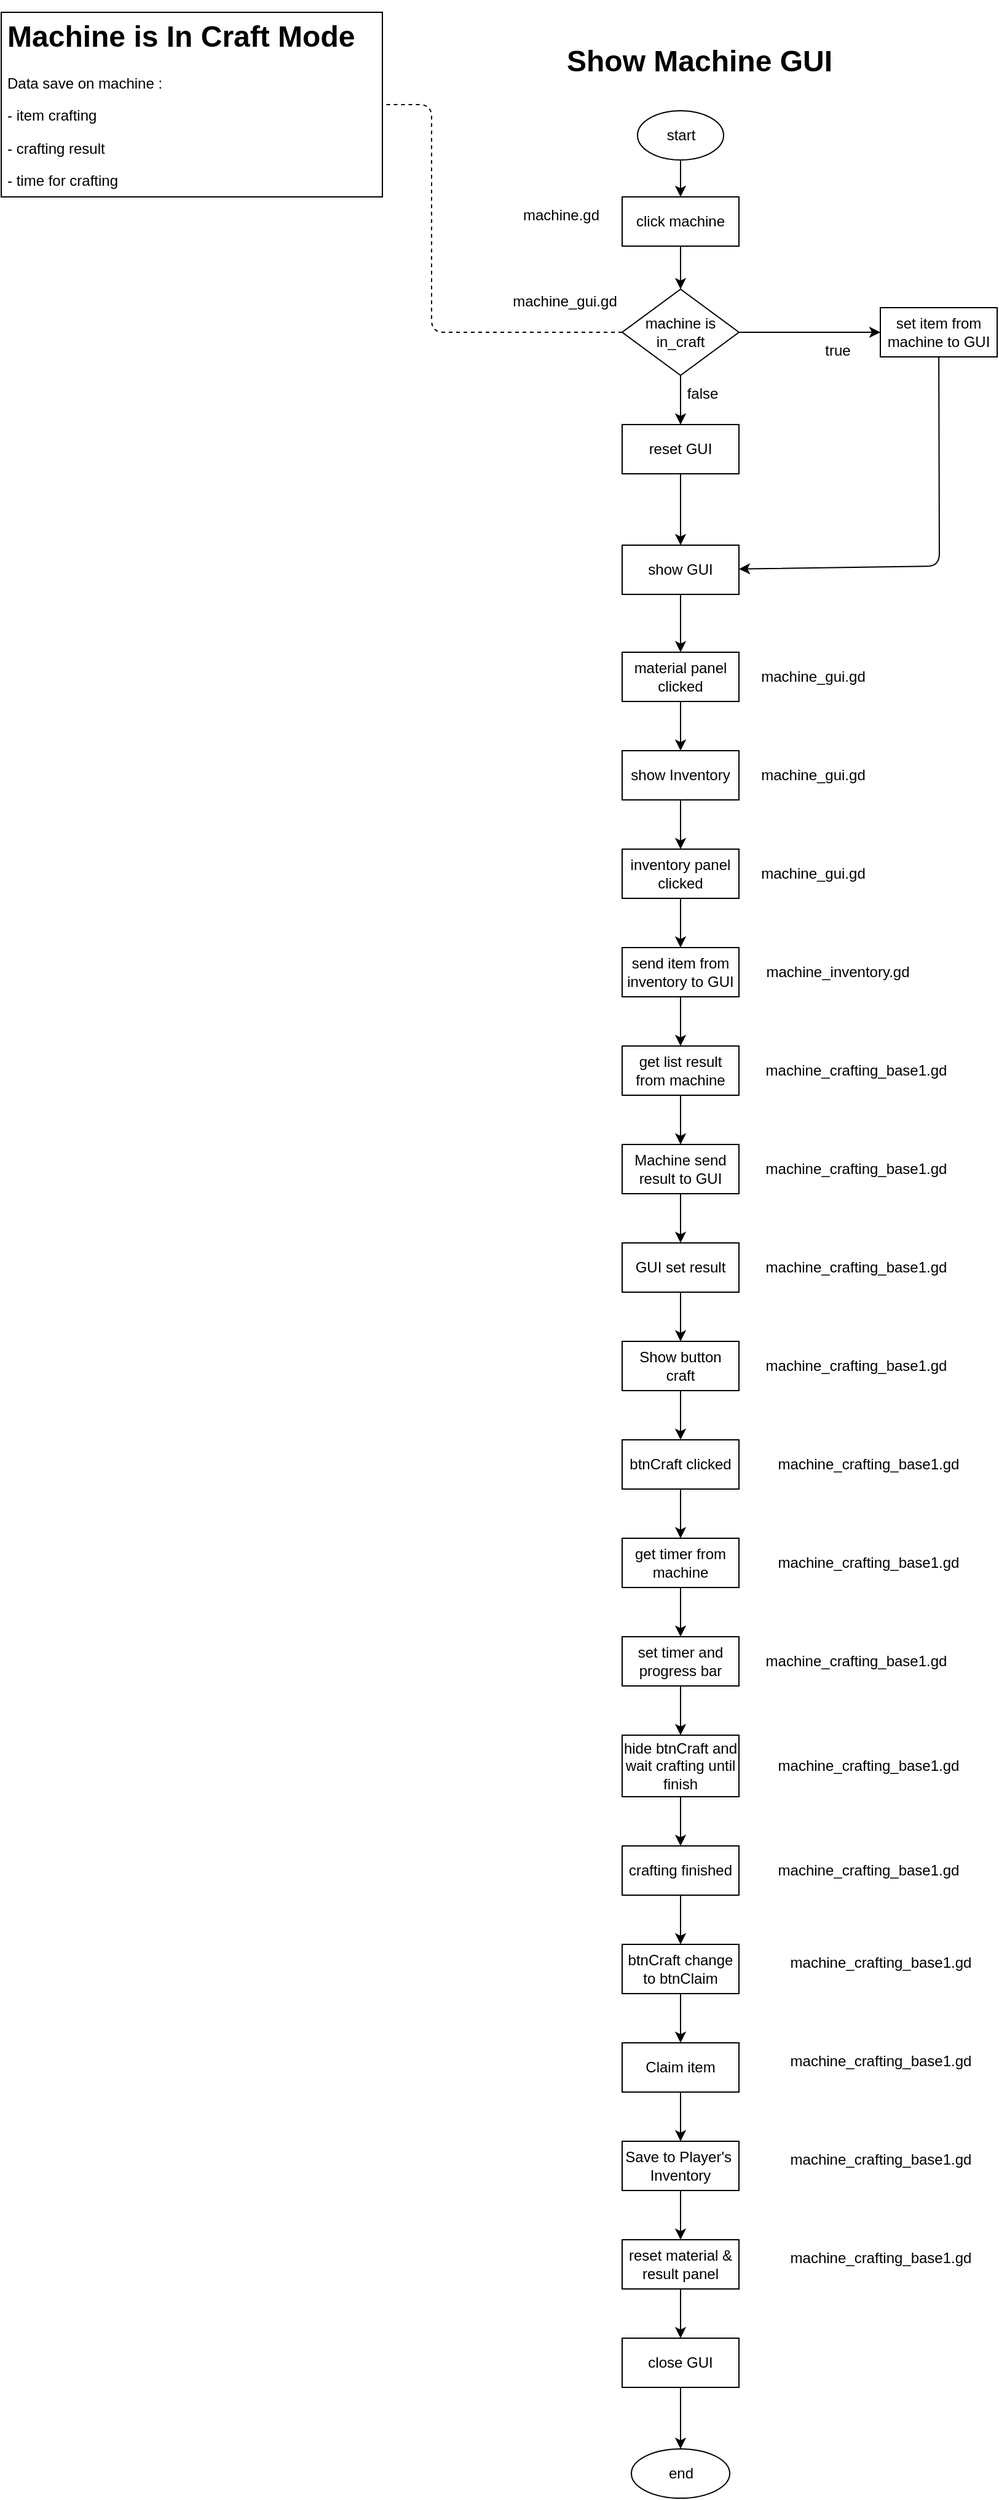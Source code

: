 <mxfile>
    <diagram name="Page-1" id="l0p0ya0vvuIVqNX67Y1M">
        <mxGraphModel dx="310" dy="541" grid="1" gridSize="10" guides="1" tooltips="1" connect="1" arrows="1" fold="1" page="1" pageScale="1" pageWidth="850" pageHeight="1100" math="0" shadow="0">
            <root>
                <mxCell id="0"/>
                <mxCell id="1" parent="0"/>
                <mxCell id="22" style="edgeStyle=none;html=1;" parent="1" source="17" target="20" edge="1">
                    <mxGeometry relative="1" as="geometry"/>
                </mxCell>
                <mxCell id="17" value="start" style="ellipse;whiteSpace=wrap;html=1;" parent="1" vertex="1">
                    <mxGeometry x="527.5" y="100" width="70" height="40" as="geometry"/>
                </mxCell>
                <mxCell id="23" style="edgeStyle=none;html=1;" parent="1" source="20" target="24" edge="1">
                    <mxGeometry relative="1" as="geometry">
                        <mxPoint x="400" y="340" as="targetPoint"/>
                    </mxGeometry>
                </mxCell>
                <mxCell id="20" value="click machine" style="rounded=0;whiteSpace=wrap;html=1;" parent="1" vertex="1">
                    <mxGeometry x="515" y="170" width="95" height="40" as="geometry"/>
                </mxCell>
                <mxCell id="28" style="edgeStyle=none;html=1;" parent="1" source="24" target="25" edge="1">
                    <mxGeometry relative="1" as="geometry"/>
                </mxCell>
                <mxCell id="30" style="edgeStyle=none;html=1;" parent="1" source="24" target="29" edge="1">
                    <mxGeometry relative="1" as="geometry"/>
                </mxCell>
                <mxCell id="56" style="edgeStyle=none;html=1;dashed=1;endArrow=none;endFill=0;" parent="1" source="24" target="55" edge="1">
                    <mxGeometry relative="1" as="geometry">
                        <Array as="points">
                            <mxPoint x="360" y="280"/>
                            <mxPoint x="360" y="95"/>
                        </Array>
                    </mxGeometry>
                </mxCell>
                <mxCell id="24" value="machine is&lt;br&gt;in_craft" style="rhombus;whiteSpace=wrap;html=1;" parent="1" vertex="1">
                    <mxGeometry x="515" y="245" width="95" height="70" as="geometry"/>
                </mxCell>
                <mxCell id="32" style="edgeStyle=none;html=1;" parent="1" source="25" target="57" edge="1">
                    <mxGeometry relative="1" as="geometry">
                        <mxPoint x="772.5" y="355" as="targetPoint"/>
                        <Array as="points">
                            <mxPoint x="773" y="470"/>
                        </Array>
                    </mxGeometry>
                </mxCell>
                <mxCell id="25" value="set item from&lt;br&gt;machine to GUI" style="rounded=0;whiteSpace=wrap;html=1;" parent="1" vertex="1">
                    <mxGeometry x="725" y="260" width="95" height="40" as="geometry"/>
                </mxCell>
                <mxCell id="29" value="reset GUI" style="rounded=0;whiteSpace=wrap;html=1;" parent="1" vertex="1">
                    <mxGeometry x="515" y="355" width="95" height="40" as="geometry"/>
                </mxCell>
                <mxCell id="40" value="&lt;h1&gt;Show Machine GUI&lt;/h1&gt;" style="text;html=1;strokeColor=none;fillColor=none;spacing=5;spacingTop=-20;whiteSpace=wrap;overflow=hidden;rounded=0;" parent="1" vertex="1">
                    <mxGeometry x="465" y="40" width="230" height="40" as="geometry"/>
                </mxCell>
                <mxCell id="55" value="&lt;h1&gt;Machine is In Craft Mode&lt;/h1&gt;&lt;p&gt;Data save on machine :&amp;nbsp;&lt;/p&gt;&lt;p&gt;- item crafting&lt;/p&gt;&lt;p&gt;- crafting result&lt;/p&gt;&lt;p&gt;- time for crafting&lt;/p&gt;" style="text;html=1;strokeColor=default;fillColor=none;spacing=5;spacingTop=-20;whiteSpace=wrap;overflow=hidden;rounded=0;glass=0;shadow=0;align=left;labelBackgroundColor=none;labelBorderColor=none;" parent="1" vertex="1">
                    <mxGeometry x="10" y="20" width="310" height="150" as="geometry"/>
                </mxCell>
                <mxCell id="58" value="" style="edgeStyle=none;html=1;endArrow=classic;endFill=1;" parent="1" source="29" target="57" edge="1">
                    <mxGeometry relative="1" as="geometry">
                        <mxPoint x="562.77" y="395" as="sourcePoint"/>
                        <mxPoint x="447.5" y="560" as="targetPoint"/>
                        <Array as="points"/>
                    </mxGeometry>
                </mxCell>
                <mxCell id="62" style="edgeStyle=none;html=1;fontFamily=Helvetica;fontSize=12;fontColor=default;endArrow=classic;endFill=1;" parent="1" source="57" target="61" edge="1">
                    <mxGeometry relative="1" as="geometry"/>
                </mxCell>
                <mxCell id="57" value="show GUI" style="rounded=0;whiteSpace=wrap;html=1;" parent="1" vertex="1">
                    <mxGeometry x="515" y="453" width="95" height="40" as="geometry"/>
                </mxCell>
                <mxCell id="59" value="false" style="text;html=1;align=center;verticalAlign=middle;resizable=0;points=[];autosize=1;strokeColor=none;fillColor=none;fontSize=12;fontFamily=Helvetica;fontColor=default;" parent="1" vertex="1">
                    <mxGeometry x="555" y="315" width="50" height="30" as="geometry"/>
                </mxCell>
                <mxCell id="60" value="true" style="text;html=1;align=center;verticalAlign=middle;resizable=0;points=[];autosize=1;strokeColor=none;fillColor=none;fontSize=12;fontFamily=Helvetica;fontColor=default;" parent="1" vertex="1">
                    <mxGeometry x="670" y="280" width="40" height="30" as="geometry"/>
                </mxCell>
                <mxCell id="65" style="edgeStyle=none;html=1;fontFamily=Helvetica;fontSize=12;fontColor=default;endArrow=classic;endFill=1;" parent="1" source="61" target="63" edge="1">
                    <mxGeometry relative="1" as="geometry"/>
                </mxCell>
                <mxCell id="61" value="material panel&lt;br&gt;clicked" style="rounded=0;whiteSpace=wrap;html=1;" parent="1" vertex="1">
                    <mxGeometry x="515" y="540" width="95" height="40" as="geometry"/>
                </mxCell>
                <mxCell id="67" style="edgeStyle=none;html=1;fontFamily=Helvetica;fontSize=12;fontColor=default;endArrow=classic;endFill=1;" parent="1" source="63" target="66" edge="1">
                    <mxGeometry relative="1" as="geometry"/>
                </mxCell>
                <mxCell id="63" value="show Inventory" style="rounded=0;whiteSpace=wrap;html=1;" parent="1" vertex="1">
                    <mxGeometry x="515" y="620" width="95" height="40" as="geometry"/>
                </mxCell>
                <mxCell id="70" style="edgeStyle=none;html=1;fontFamily=Helvetica;fontSize=12;fontColor=default;endArrow=classic;endFill=1;" parent="1" source="66" target="68" edge="1">
                    <mxGeometry relative="1" as="geometry"/>
                </mxCell>
                <mxCell id="66" value="inventory panel&lt;br&gt;clicked" style="rounded=0;whiteSpace=wrap;html=1;" parent="1" vertex="1">
                    <mxGeometry x="515" y="700" width="95" height="40" as="geometry"/>
                </mxCell>
                <mxCell id="73" style="edgeStyle=none;html=1;fontFamily=Helvetica;fontSize=12;fontColor=default;endArrow=classic;endFill=1;" parent="1" source="68" target="71" edge="1">
                    <mxGeometry relative="1" as="geometry"/>
                </mxCell>
                <mxCell id="68" value="send item from inventory to GUI" style="rounded=0;whiteSpace=wrap;html=1;" parent="1" vertex="1">
                    <mxGeometry x="515" y="780" width="95" height="40" as="geometry"/>
                </mxCell>
                <mxCell id="74" style="edgeStyle=none;html=1;fontFamily=Helvetica;fontSize=12;fontColor=default;endArrow=classic;endFill=1;" parent="1" source="71" target="72" edge="1">
                    <mxGeometry relative="1" as="geometry"/>
                </mxCell>
                <mxCell id="71" value="get list result from machine" style="rounded=0;whiteSpace=wrap;html=1;" parent="1" vertex="1">
                    <mxGeometry x="515" y="860" width="95" height="40" as="geometry"/>
                </mxCell>
                <mxCell id="76" style="edgeStyle=none;html=1;fontFamily=Helvetica;fontSize=12;fontColor=default;endArrow=classic;endFill=1;" parent="1" source="72" target="75" edge="1">
                    <mxGeometry relative="1" as="geometry"/>
                </mxCell>
                <mxCell id="72" value="Machine send result to GUI" style="rounded=0;whiteSpace=wrap;html=1;" parent="1" vertex="1">
                    <mxGeometry x="515" y="940" width="95" height="40" as="geometry"/>
                </mxCell>
                <mxCell id="78" style="edgeStyle=none;html=1;fontFamily=Helvetica;fontSize=12;fontColor=default;endArrow=classic;endFill=1;" parent="1" source="75" target="77" edge="1">
                    <mxGeometry relative="1" as="geometry"/>
                </mxCell>
                <mxCell id="75" value="GUI set result" style="rounded=0;whiteSpace=wrap;html=1;" parent="1" vertex="1">
                    <mxGeometry x="515" y="1020" width="95" height="40" as="geometry"/>
                </mxCell>
                <mxCell id="80" style="edgeStyle=none;html=1;fontFamily=Helvetica;fontSize=12;fontColor=default;endArrow=classic;endFill=1;" parent="1" source="77" target="79" edge="1">
                    <mxGeometry relative="1" as="geometry"/>
                </mxCell>
                <mxCell id="77" value="Show button craft" style="rounded=0;whiteSpace=wrap;html=1;" parent="1" vertex="1">
                    <mxGeometry x="515" y="1100" width="95" height="40" as="geometry"/>
                </mxCell>
                <mxCell id="83" style="edgeStyle=none;html=1;fontFamily=Helvetica;fontSize=12;fontColor=default;endArrow=classic;endFill=1;" parent="1" source="79" target="81" edge="1">
                    <mxGeometry relative="1" as="geometry"/>
                </mxCell>
                <mxCell id="79" value="btnCraft clicked" style="rounded=0;whiteSpace=wrap;html=1;" parent="1" vertex="1">
                    <mxGeometry x="515" y="1180" width="95" height="40" as="geometry"/>
                </mxCell>
                <mxCell id="85" style="edgeStyle=none;html=1;fontFamily=Helvetica;fontSize=12;fontColor=default;endArrow=classic;endFill=1;" parent="1" source="81" target="84" edge="1">
                    <mxGeometry relative="1" as="geometry"/>
                </mxCell>
                <mxCell id="81" value="get timer from machine" style="rounded=0;whiteSpace=wrap;html=1;" parent="1" vertex="1">
                    <mxGeometry x="515" y="1260" width="95" height="40" as="geometry"/>
                </mxCell>
                <mxCell id="87" style="edgeStyle=none;html=1;fontFamily=Helvetica;fontSize=12;fontColor=default;endArrow=classic;endFill=1;" parent="1" source="84" target="86" edge="1">
                    <mxGeometry relative="1" as="geometry"/>
                </mxCell>
                <mxCell id="84" value="set timer and progress bar" style="rounded=0;whiteSpace=wrap;html=1;" parent="1" vertex="1">
                    <mxGeometry x="515" y="1340" width="95" height="40" as="geometry"/>
                </mxCell>
                <mxCell id="89" style="edgeStyle=none;html=1;fontFamily=Helvetica;fontSize=12;fontColor=default;endArrow=classic;endFill=1;" parent="1" source="86" target="88" edge="1">
                    <mxGeometry relative="1" as="geometry"/>
                </mxCell>
                <mxCell id="86" value="hide btnCraft and wait crafting until finish" style="rounded=0;whiteSpace=wrap;html=1;" parent="1" vertex="1">
                    <mxGeometry x="515" y="1420" width="95" height="50" as="geometry"/>
                </mxCell>
                <mxCell id="91" style="edgeStyle=none;html=1;fontFamily=Helvetica;fontSize=12;fontColor=default;endArrow=classic;endFill=1;" parent="1" source="88" target="90" edge="1">
                    <mxGeometry relative="1" as="geometry"/>
                </mxCell>
                <mxCell id="88" value="crafting finished" style="rounded=0;whiteSpace=wrap;html=1;" parent="1" vertex="1">
                    <mxGeometry x="515" y="1510" width="95" height="40" as="geometry"/>
                </mxCell>
                <mxCell id="93" style="edgeStyle=none;html=1;fontFamily=Helvetica;fontSize=12;fontColor=default;endArrow=classic;endFill=1;" parent="1" source="90" target="92" edge="1">
                    <mxGeometry relative="1" as="geometry"/>
                </mxCell>
                <mxCell id="90" value="btnCraft change to btnClaim" style="rounded=0;whiteSpace=wrap;html=1;" parent="1" vertex="1">
                    <mxGeometry x="515" y="1590" width="95" height="40" as="geometry"/>
                </mxCell>
                <mxCell id="95" style="edgeStyle=none;html=1;fontFamily=Helvetica;fontSize=12;fontColor=default;endArrow=classic;endFill=1;" parent="1" source="92" target="94" edge="1">
                    <mxGeometry relative="1" as="geometry"/>
                </mxCell>
                <mxCell id="92" value="Claim item" style="rounded=0;whiteSpace=wrap;html=1;" parent="1" vertex="1">
                    <mxGeometry x="515" y="1670" width="95" height="40" as="geometry"/>
                </mxCell>
                <mxCell id="97" style="edgeStyle=none;html=1;" parent="1" source="94" target="96" edge="1">
                    <mxGeometry relative="1" as="geometry"/>
                </mxCell>
                <mxCell id="94" value="Save to Player's&amp;nbsp;&lt;br&gt;Inventory" style="rounded=0;whiteSpace=wrap;html=1;" parent="1" vertex="1">
                    <mxGeometry x="515" y="1750" width="95" height="40" as="geometry"/>
                </mxCell>
                <mxCell id="99" style="edgeStyle=none;html=1;" parent="1" source="96" target="98" edge="1">
                    <mxGeometry relative="1" as="geometry"/>
                </mxCell>
                <mxCell id="96" value="reset material &amp;amp; result panel" style="rounded=0;whiteSpace=wrap;html=1;" parent="1" vertex="1">
                    <mxGeometry x="515" y="1830" width="95" height="40" as="geometry"/>
                </mxCell>
                <mxCell id="101" style="edgeStyle=none;html=1;" parent="1" source="98" target="100" edge="1">
                    <mxGeometry relative="1" as="geometry"/>
                </mxCell>
                <mxCell id="98" value="close GUI" style="rounded=0;whiteSpace=wrap;html=1;" parent="1" vertex="1">
                    <mxGeometry x="515" y="1910" width="95" height="40" as="geometry"/>
                </mxCell>
                <mxCell id="100" value="end" style="ellipse;whiteSpace=wrap;html=1;" parent="1" vertex="1">
                    <mxGeometry x="522.5" y="2000" width="80" height="40" as="geometry"/>
                </mxCell>
                <mxCell id="102" value="machine.gd" style="text;html=1;align=center;verticalAlign=middle;resizable=0;points=[];autosize=1;strokeColor=none;fillColor=none;" parent="1" vertex="1">
                    <mxGeometry x="420" y="170" width="90" height="30" as="geometry"/>
                </mxCell>
                <mxCell id="103" value="machine_gui.gd" style="text;html=1;align=center;verticalAlign=middle;resizable=0;points=[];autosize=1;strokeColor=none;fillColor=none;" vertex="1" parent="1">
                    <mxGeometry x="412.5" y="240" width="110" height="30" as="geometry"/>
                </mxCell>
                <mxCell id="105" value="machine_gui.gd" style="text;html=1;align=center;verticalAlign=middle;resizable=0;points=[];autosize=1;strokeColor=none;fillColor=none;" vertex="1" parent="1">
                    <mxGeometry x="615" y="545" width="110" height="30" as="geometry"/>
                </mxCell>
                <mxCell id="106" value="machine_gui.gd" style="text;html=1;align=center;verticalAlign=middle;resizable=0;points=[];autosize=1;strokeColor=none;fillColor=none;" vertex="1" parent="1">
                    <mxGeometry x="615" y="625" width="110" height="30" as="geometry"/>
                </mxCell>
                <mxCell id="107" value="machine_gui.gd" style="text;html=1;align=center;verticalAlign=middle;resizable=0;points=[];autosize=1;strokeColor=none;fillColor=none;" vertex="1" parent="1">
                    <mxGeometry x="615" y="705" width="110" height="30" as="geometry"/>
                </mxCell>
                <mxCell id="108" value="machine_inventory.gd" style="text;html=1;align=center;verticalAlign=middle;resizable=0;points=[];autosize=1;strokeColor=none;fillColor=none;" vertex="1" parent="1">
                    <mxGeometry x="620" y="785" width="140" height="30" as="geometry"/>
                </mxCell>
                <mxCell id="109" value="machine_crafting_base1.gd" style="text;html=1;align=center;verticalAlign=middle;resizable=0;points=[];autosize=1;strokeColor=none;fillColor=none;" vertex="1" parent="1">
                    <mxGeometry x="620" y="865" width="170" height="30" as="geometry"/>
                </mxCell>
                <mxCell id="110" value="machine_crafting_base1.gd" style="text;html=1;align=center;verticalAlign=middle;resizable=0;points=[];autosize=1;strokeColor=none;fillColor=none;" vertex="1" parent="1">
                    <mxGeometry x="620" y="945" width="170" height="30" as="geometry"/>
                </mxCell>
                <mxCell id="111" value="machine_crafting_base1.gd" style="text;html=1;align=center;verticalAlign=middle;resizable=0;points=[];autosize=1;strokeColor=none;fillColor=none;" vertex="1" parent="1">
                    <mxGeometry x="620" y="1025" width="170" height="30" as="geometry"/>
                </mxCell>
                <mxCell id="112" value="machine_crafting_base1.gd" style="text;html=1;align=center;verticalAlign=middle;resizable=0;points=[];autosize=1;strokeColor=none;fillColor=none;strokeWidth=0;" vertex="1" parent="1">
                    <mxGeometry x="620" y="1105" width="170" height="30" as="geometry"/>
                </mxCell>
                <mxCell id="113" value="machine_crafting_base1.gd" style="text;html=1;align=center;verticalAlign=middle;resizable=0;points=[];autosize=1;strokeColor=none;fillColor=none;strokeWidth=0;" vertex="1" parent="1">
                    <mxGeometry x="630" y="1185" width="170" height="30" as="geometry"/>
                </mxCell>
                <mxCell id="114" value="machine_crafting_base1.gd" style="text;html=1;align=center;verticalAlign=middle;resizable=0;points=[];autosize=1;strokeColor=none;fillColor=none;strokeWidth=0;" vertex="1" parent="1">
                    <mxGeometry x="630" y="1265" width="170" height="30" as="geometry"/>
                </mxCell>
                <mxCell id="115" value="machine_crafting_base1.gd" style="text;html=1;align=center;verticalAlign=middle;resizable=0;points=[];autosize=1;strokeColor=none;fillColor=none;strokeWidth=0;" vertex="1" parent="1">
                    <mxGeometry x="620" y="1345" width="170" height="30" as="geometry"/>
                </mxCell>
                <mxCell id="116" value="machine_crafting_base1.gd" style="text;html=1;align=center;verticalAlign=middle;resizable=0;points=[];autosize=1;strokeColor=none;fillColor=none;strokeWidth=0;" vertex="1" parent="1">
                    <mxGeometry x="630" y="1430" width="170" height="30" as="geometry"/>
                </mxCell>
                <mxCell id="117" value="machine_crafting_base1.gd" style="text;html=1;align=center;verticalAlign=middle;resizable=0;points=[];autosize=1;strokeColor=none;fillColor=none;strokeWidth=0;" vertex="1" parent="1">
                    <mxGeometry x="630" y="1515" width="170" height="30" as="geometry"/>
                </mxCell>
                <mxCell id="119" value="machine_crafting_base1.gd" style="text;html=1;align=center;verticalAlign=middle;resizable=0;points=[];autosize=1;strokeColor=none;fillColor=none;strokeWidth=0;" vertex="1" parent="1">
                    <mxGeometry x="640" y="1590" width="170" height="30" as="geometry"/>
                </mxCell>
                <mxCell id="120" value="machine_crafting_base1.gd" style="text;html=1;align=center;verticalAlign=middle;resizable=0;points=[];autosize=1;strokeColor=none;fillColor=none;strokeWidth=0;" vertex="1" parent="1">
                    <mxGeometry x="640" y="1670" width="170" height="30" as="geometry"/>
                </mxCell>
                <mxCell id="121" value="machine_crafting_base1.gd" style="text;html=1;align=center;verticalAlign=middle;resizable=0;points=[];autosize=1;strokeColor=none;fillColor=none;strokeWidth=0;" vertex="1" parent="1">
                    <mxGeometry x="640" y="1750" width="170" height="30" as="geometry"/>
                </mxCell>
                <mxCell id="122" value="machine_crafting_base1.gd" style="text;html=1;align=center;verticalAlign=middle;resizable=0;points=[];autosize=1;strokeColor=none;fillColor=none;strokeWidth=0;" vertex="1" parent="1">
                    <mxGeometry x="640" y="1830" width="170" height="30" as="geometry"/>
                </mxCell>
            </root>
        </mxGraphModel>
    </diagram>
</mxfile>